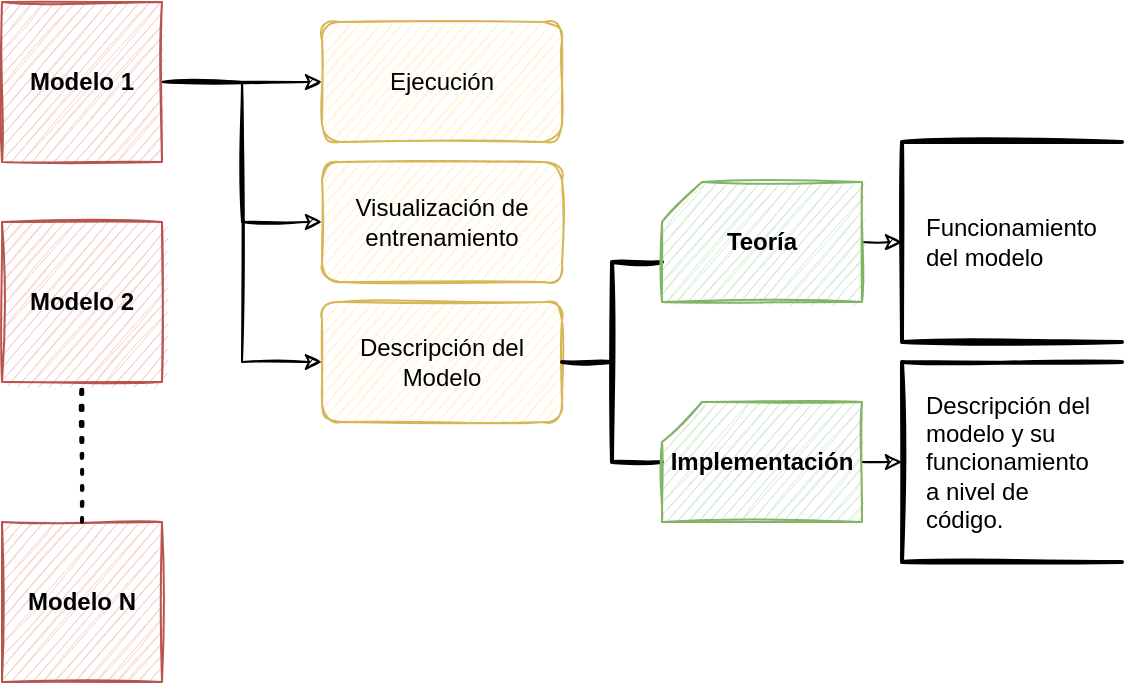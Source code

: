 <mxfile version="13.7.9" type="device"><diagram id="Ci1GGabJgzh18CvtTLgJ" name="Page-1"><mxGraphModel dx="868" dy="540" grid="1" gridSize="10" guides="1" tooltips="1" connect="1" arrows="1" fold="1" page="1" pageScale="1" pageWidth="1169" pageHeight="827" math="0" shadow="0"><root><mxCell id="0"/><mxCell id="1" parent="0"/><mxCell id="ubp10YQzRZjmYSLqfXeV-5" style="edgeStyle=orthogonalEdgeStyle;rounded=0;orthogonalLoop=1;jettySize=auto;html=1;exitX=1;exitY=0.5;exitDx=0;exitDy=0;entryX=0;entryY=0.5;entryDx=0;entryDy=0;sketch=1;" parent="1" source="ubp10YQzRZjmYSLqfXeV-1" target="ubp10YQzRZjmYSLqfXeV-2" edge="1"><mxGeometry relative="1" as="geometry"/></mxCell><mxCell id="ubp10YQzRZjmYSLqfXeV-7" style="edgeStyle=orthogonalEdgeStyle;rounded=0;orthogonalLoop=1;jettySize=auto;html=1;exitX=1;exitY=0.5;exitDx=0;exitDy=0;entryX=0;entryY=0.5;entryDx=0;entryDy=0;sketch=1;" parent="1" source="ubp10YQzRZjmYSLqfXeV-1" target="ubp10YQzRZjmYSLqfXeV-3" edge="1"><mxGeometry relative="1" as="geometry"/></mxCell><mxCell id="ubp10YQzRZjmYSLqfXeV-8" style="edgeStyle=orthogonalEdgeStyle;rounded=0;orthogonalLoop=1;jettySize=auto;html=1;exitX=1;exitY=0.5;exitDx=0;exitDy=0;entryX=0;entryY=0.5;entryDx=0;entryDy=0;sketch=1;" parent="1" source="ubp10YQzRZjmYSLqfXeV-1" target="ubp10YQzRZjmYSLqfXeV-4" edge="1"><mxGeometry relative="1" as="geometry"/></mxCell><mxCell id="ubp10YQzRZjmYSLqfXeV-1" value="&lt;b&gt;Modelo 1&lt;/b&gt;" style="whiteSpace=wrap;html=1;aspect=fixed;fillColor=#f8cecc;strokeColor=#b85450;sketch=1;" parent="1" vertex="1"><mxGeometry x="80" y="40" width="80" height="80" as="geometry"/></mxCell><mxCell id="ubp10YQzRZjmYSLqfXeV-2" value="Ejecución" style="rounded=1;whiteSpace=wrap;html=1;fillColor=#fff2cc;strokeColor=#d6b656;sketch=1;" parent="1" vertex="1"><mxGeometry x="240" y="50" width="120" height="60" as="geometry"/></mxCell><mxCell id="ubp10YQzRZjmYSLqfXeV-3" value="Visualización de entrenamiento" style="rounded=1;whiteSpace=wrap;html=1;fillColor=#fff2cc;strokeColor=#d6b656;sketch=1;" parent="1" vertex="1"><mxGeometry x="240" y="120" width="120" height="60" as="geometry"/></mxCell><mxCell id="ubp10YQzRZjmYSLqfXeV-4" value="Descripción del Modelo" style="rounded=1;whiteSpace=wrap;html=1;fillColor=#fff2cc;strokeColor=#d6b656;sketch=1;" parent="1" vertex="1"><mxGeometry x="240" y="190" width="120" height="60" as="geometry"/></mxCell><mxCell id="ubp10YQzRZjmYSLqfXeV-9" value="" style="strokeWidth=2;html=1;shape=mxgraph.flowchart.annotation_2;align=left;labelPosition=right;pointerEvents=1;sketch=1;" parent="1" vertex="1"><mxGeometry x="360" y="170" width="50" height="100" as="geometry"/></mxCell><mxCell id="ubp10YQzRZjmYSLqfXeV-15" style="edgeStyle=orthogonalEdgeStyle;rounded=0;orthogonalLoop=1;jettySize=auto;html=1;exitX=1;exitY=0.5;exitDx=0;exitDy=0;exitPerimeter=0;entryX=0;entryY=0.5;entryDx=0;entryDy=0;entryPerimeter=0;sketch=1;" parent="1" source="ubp10YQzRZjmYSLqfXeV-11" target="ubp10YQzRZjmYSLqfXeV-13" edge="1"><mxGeometry relative="1" as="geometry"/></mxCell><mxCell id="ubp10YQzRZjmYSLqfXeV-11" value="&lt;b&gt;Teoría&lt;/b&gt;" style="verticalLabelPosition=middle;verticalAlign=middle;html=1;shape=card;whiteSpace=wrap;size=20;arcSize=12;fillColor=#d5e8d4;strokeColor=#82b366;labelPosition=center;align=center;sketch=1;" parent="1" vertex="1"><mxGeometry x="410" y="130" width="100" height="60" as="geometry"/></mxCell><mxCell id="ubp10YQzRZjmYSLqfXeV-16" style="edgeStyle=orthogonalEdgeStyle;rounded=0;orthogonalLoop=1;jettySize=auto;html=1;exitX=1;exitY=0.5;exitDx=0;exitDy=0;exitPerimeter=0;entryX=0;entryY=0.5;entryDx=0;entryDy=0;entryPerimeter=0;sketch=1;" parent="1" source="ubp10YQzRZjmYSLqfXeV-12" target="ubp10YQzRZjmYSLqfXeV-14" edge="1"><mxGeometry relative="1" as="geometry"/></mxCell><mxCell id="ubp10YQzRZjmYSLqfXeV-12" value="&lt;b&gt;Implementación&lt;/b&gt;" style="verticalLabelPosition=middle;verticalAlign=middle;html=1;shape=card;whiteSpace=wrap;size=20;arcSize=12;fillColor=#d5e8d4;strokeColor=#82b366;labelPosition=center;align=center;sketch=1;" parent="1" vertex="1"><mxGeometry x="410" y="240" width="100" height="60" as="geometry"/></mxCell><mxCell id="ubp10YQzRZjmYSLqfXeV-13" value="Funcionamiento&lt;br&gt;del modelo" style="strokeWidth=2;html=1;shape=mxgraph.flowchart.annotation_1;align=left;pointerEvents=1;spacingLeft=10;sketch=1;" parent="1" vertex="1"><mxGeometry x="530" y="110" width="110" height="100" as="geometry"/></mxCell><mxCell id="ubp10YQzRZjmYSLqfXeV-14" value="&lt;div class=&quot;O0&quot; style=&quot;margin-top: 0pt ; margin-bottom: 0pt ; margin-left: 0.38in ; text-indent: -0.38in&quot;&gt;Descripción del&amp;nbsp;&lt;/div&gt;&lt;div class=&quot;O0&quot; style=&quot;margin-top: 0pt ; margin-bottom: 0pt ; margin-left: 0.38in ; text-indent: -0.38in&quot;&gt;modelo y su&amp;nbsp;&lt;/div&gt;&lt;div class=&quot;O0&quot; style=&quot;margin-top: 0pt ; margin-bottom: 0pt ; margin-left: 0.38in ; text-indent: -0.38in&quot;&gt;funcionamiento&amp;nbsp;&lt;/div&gt;&lt;div class=&quot;O0&quot; style=&quot;margin-top: 0pt ; margin-bottom: 0pt ; margin-left: 0.38in ; text-indent: -0.38in&quot;&gt;a nivel de&lt;/div&gt;&lt;div class=&quot;O0&quot; style=&quot;margin-top: 0pt ; margin-bottom: 0pt ; margin-left: 0.38in ; text-indent: -0.38in&quot;&gt;código.&lt;/div&gt;" style="strokeWidth=2;html=1;shape=mxgraph.flowchart.annotation_1;align=left;pointerEvents=1;spacingLeft=10;sketch=1;" parent="1" vertex="1"><mxGeometry x="530" y="220" width="110" height="100" as="geometry"/></mxCell><mxCell id="ubp10YQzRZjmYSLqfXeV-17" value="&lt;b&gt;Modelo 2&lt;/b&gt;" style="whiteSpace=wrap;html=1;aspect=fixed;fillColor=#f8cecc;strokeColor=#b85450;sketch=1;" parent="1" vertex="1"><mxGeometry x="80" y="150" width="80" height="80" as="geometry"/></mxCell><mxCell id="ubp10YQzRZjmYSLqfXeV-18" value="&lt;b&gt;Modelo N&lt;/b&gt;" style="whiteSpace=wrap;html=1;aspect=fixed;fillColor=#f8cecc;strokeColor=#b85450;sketch=1;" parent="1" vertex="1"><mxGeometry x="80" y="300" width="80" height="80" as="geometry"/></mxCell><mxCell id="ubp10YQzRZjmYSLqfXeV-22" value="" style="endArrow=none;dashed=1;html=1;dashPattern=1 3;strokeWidth=2;entryX=0.5;entryY=1;entryDx=0;entryDy=0;exitX=0.5;exitY=0;exitDx=0;exitDy=0;sketch=1;" parent="1" source="ubp10YQzRZjmYSLqfXeV-18" target="ubp10YQzRZjmYSLqfXeV-17" edge="1"><mxGeometry width="50" height="50" relative="1" as="geometry"><mxPoint x="120" y="290" as="sourcePoint"/><mxPoint x="160" y="240" as="targetPoint"/></mxGeometry></mxCell></root></mxGraphModel></diagram></mxfile>